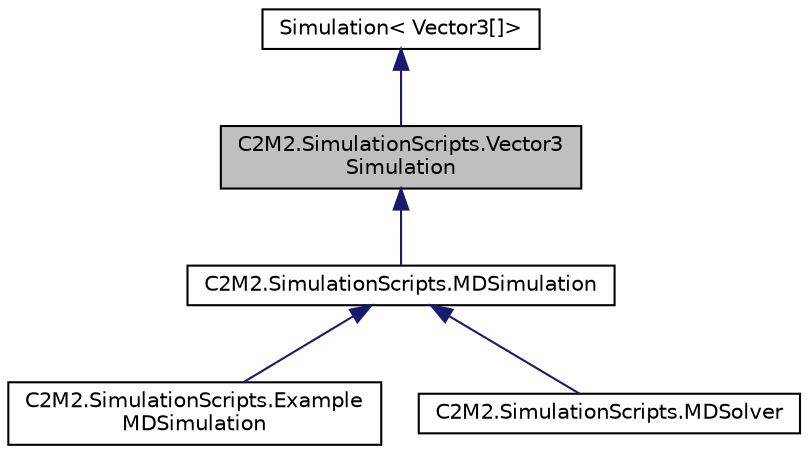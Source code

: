 digraph "C2M2.SimulationScripts.Vector3Simulation"
{
 // LATEX_PDF_SIZE
  edge [fontname="Helvetica",fontsize="10",labelfontname="Helvetica",labelfontsize="10"];
  node [fontname="Helvetica",fontsize="10",shape=record];
  Node1 [label="C2M2.SimulationScripts.Vector3\lSimulation",height=0.2,width=0.4,color="black", fillcolor="grey75", style="filled", fontcolor="black",tooltip=" "];
  Node2 -> Node1 [dir="back",color="midnightblue",fontsize="10",style="solid",fontname="Helvetica"];
  Node2 [label="Simulation\< Vector3[]\>",height=0.2,width=0.4,color="black", fillcolor="white", style="filled",URL="$d5/dfa/class_c2_m2_1_1_simulation_scripts_1_1_simulation.html",tooltip=" "];
  Node1 -> Node3 [dir="back",color="midnightblue",fontsize="10",style="solid",fontname="Helvetica"];
  Node3 [label="C2M2.SimulationScripts.MDSimulation",height=0.2,width=0.4,color="black", fillcolor="white", style="filled",URL="$de/d2d/class_c2_m2_1_1_simulation_scripts_1_1_m_d_simulation.html",tooltip=" "];
  Node3 -> Node4 [dir="back",color="midnightblue",fontsize="10",style="solid",fontname="Helvetica"];
  Node4 [label="C2M2.SimulationScripts.Example\lMDSimulation",height=0.2,width=0.4,color="black", fillcolor="white", style="filled",URL="$dd/d6c/class_c2_m2_1_1_simulation_scripts_1_1_example_m_d_simulation.html",tooltip=" "];
  Node3 -> Node5 [dir="back",color="midnightblue",fontsize="10",style="solid",fontname="Helvetica"];
  Node5 [label="C2M2.SimulationScripts.MDSolver",height=0.2,width=0.4,color="black", fillcolor="white", style="filled",URL="$de/d98/class_c2_m2_1_1_simulation_scripts_1_1_m_d_solver.html",tooltip=" "];
}
